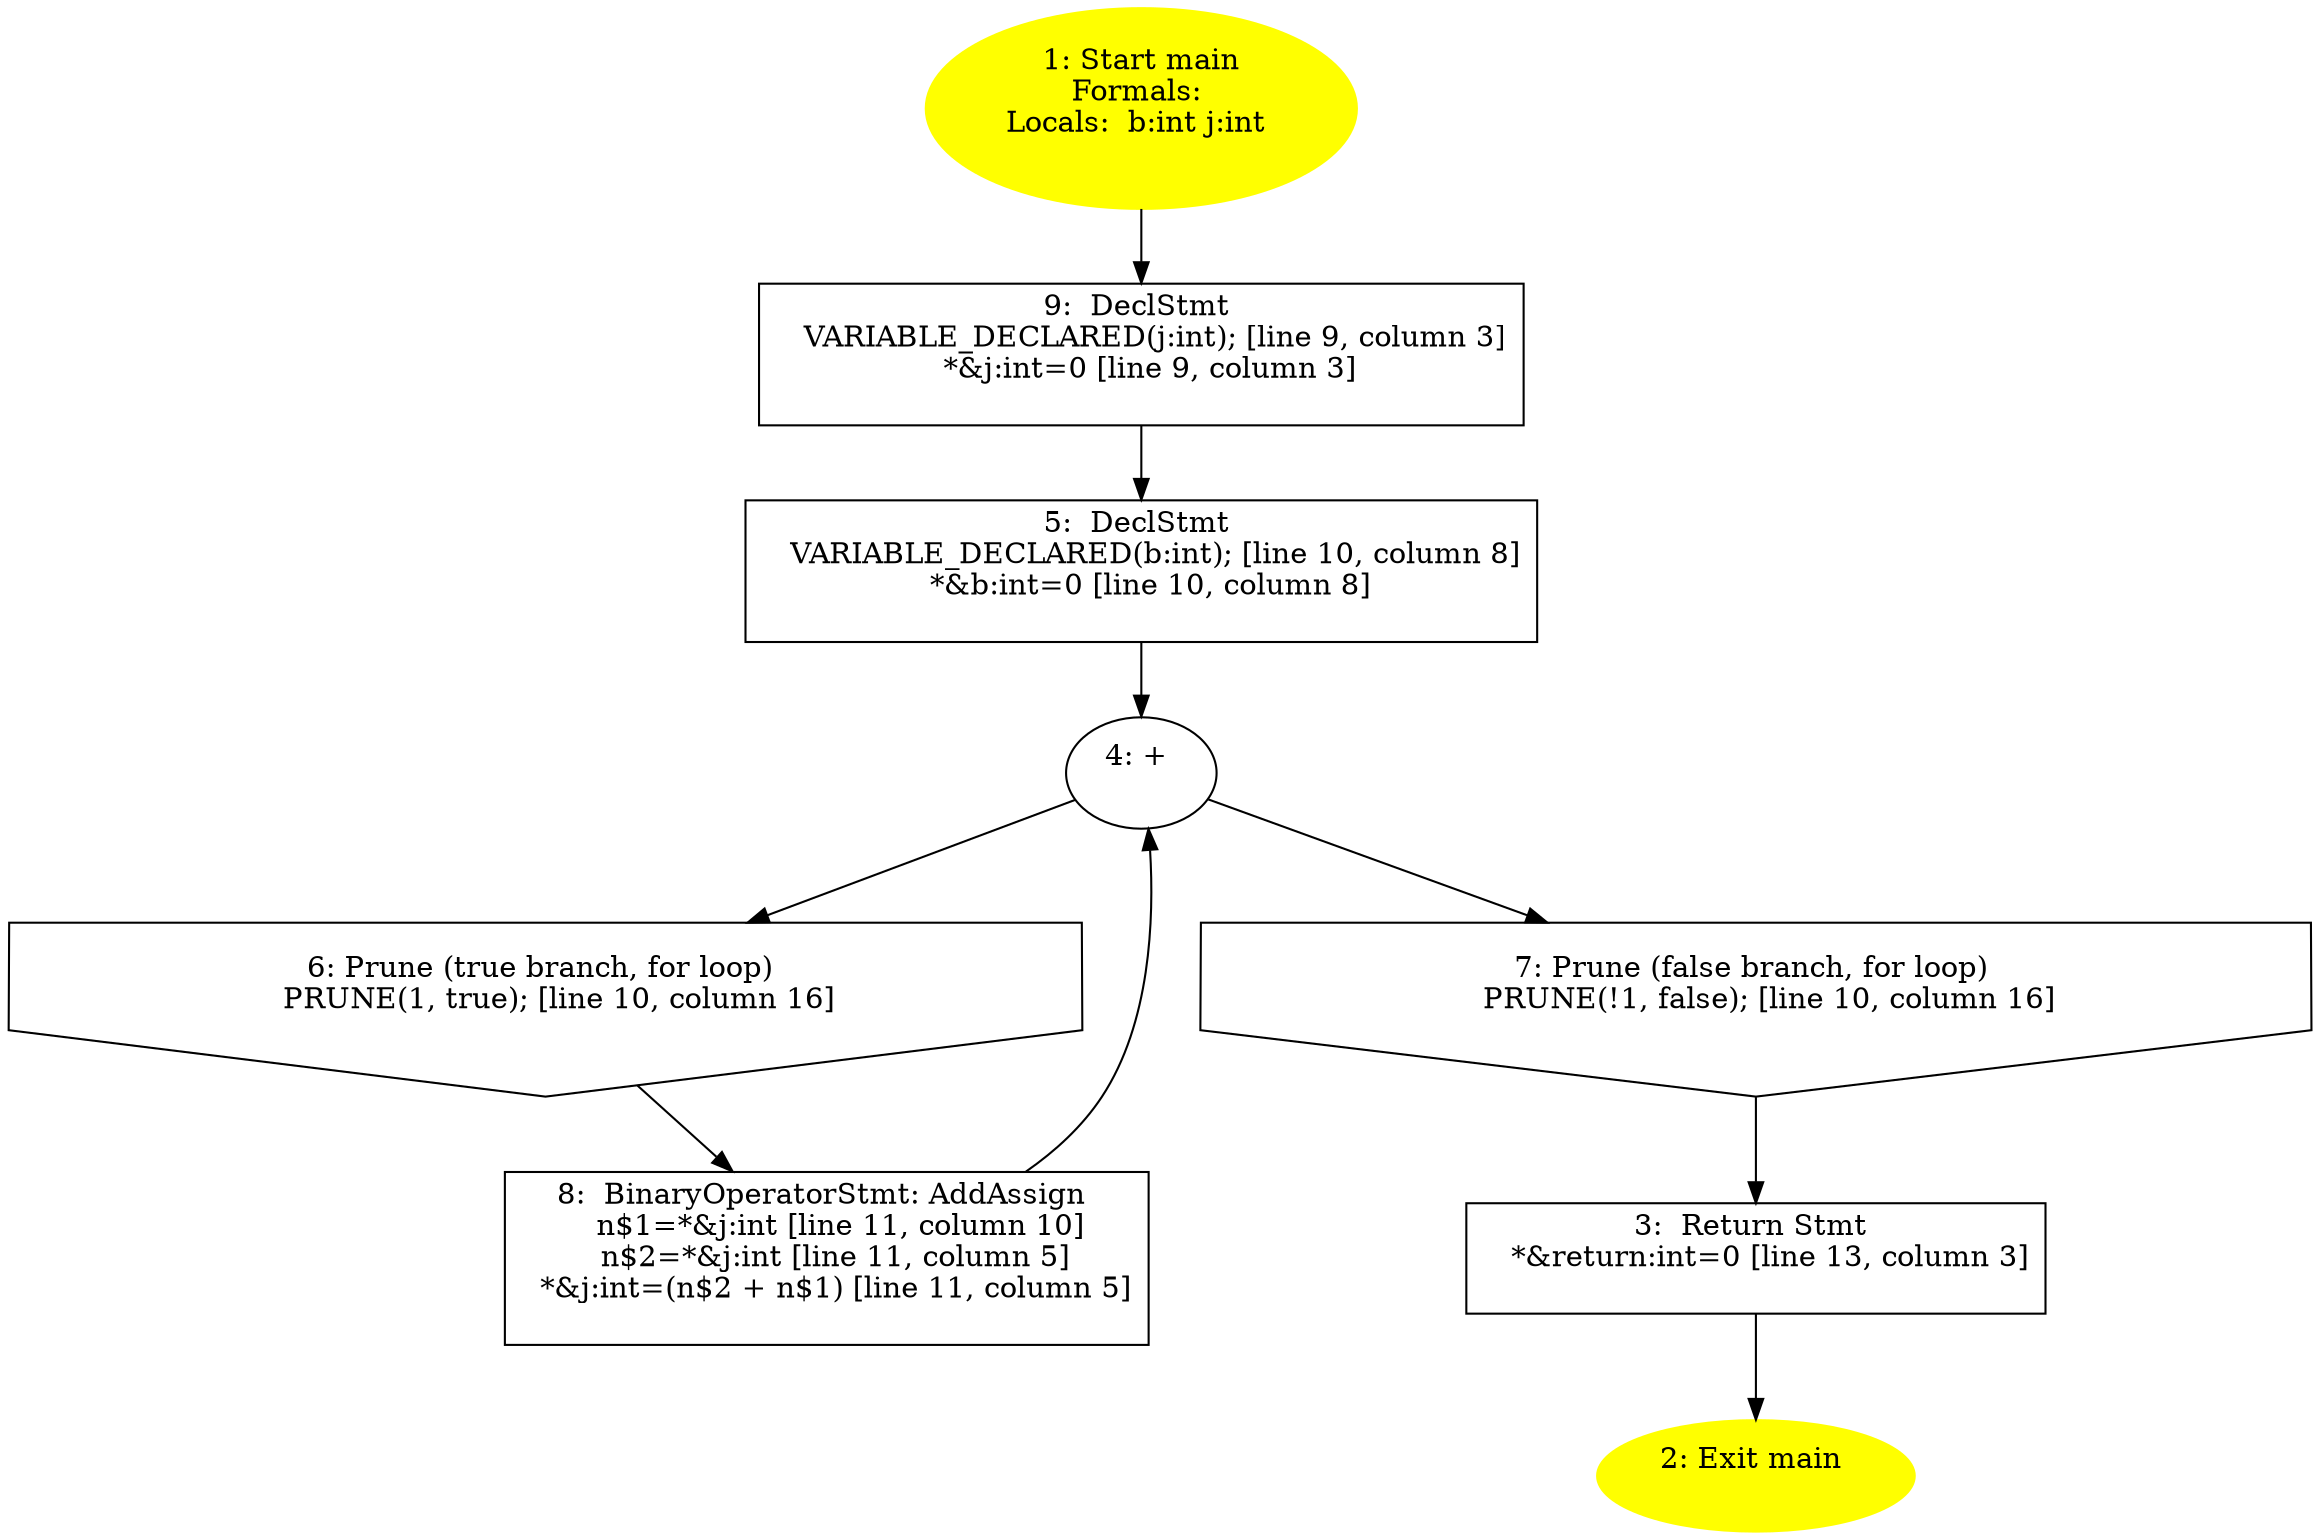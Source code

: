 /* @generated */
digraph cfg {
"main.fad58de7366495db4650cfefac2fcd61_1" [label="1: Start main\nFormals: \nLocals:  b:int j:int \n  " color=yellow style=filled]
	

	 "main.fad58de7366495db4650cfefac2fcd61_1" -> "main.fad58de7366495db4650cfefac2fcd61_9" ;
"main.fad58de7366495db4650cfefac2fcd61_2" [label="2: Exit main \n  " color=yellow style=filled]
	

"main.fad58de7366495db4650cfefac2fcd61_3" [label="3:  Return Stmt \n   *&return:int=0 [line 13, column 3]\n " shape="box"]
	

	 "main.fad58de7366495db4650cfefac2fcd61_3" -> "main.fad58de7366495db4650cfefac2fcd61_2" ;
"main.fad58de7366495db4650cfefac2fcd61_4" [label="4: + \n  " ]
	

	 "main.fad58de7366495db4650cfefac2fcd61_4" -> "main.fad58de7366495db4650cfefac2fcd61_6" ;
	 "main.fad58de7366495db4650cfefac2fcd61_4" -> "main.fad58de7366495db4650cfefac2fcd61_7" ;
"main.fad58de7366495db4650cfefac2fcd61_5" [label="5:  DeclStmt \n   VARIABLE_DECLARED(b:int); [line 10, column 8]\n  *&b:int=0 [line 10, column 8]\n " shape="box"]
	

	 "main.fad58de7366495db4650cfefac2fcd61_5" -> "main.fad58de7366495db4650cfefac2fcd61_4" ;
"main.fad58de7366495db4650cfefac2fcd61_6" [label="6: Prune (true branch, for loop) \n   PRUNE(1, true); [line 10, column 16]\n " shape="invhouse"]
	

	 "main.fad58de7366495db4650cfefac2fcd61_6" -> "main.fad58de7366495db4650cfefac2fcd61_8" ;
"main.fad58de7366495db4650cfefac2fcd61_7" [label="7: Prune (false branch, for loop) \n   PRUNE(!1, false); [line 10, column 16]\n " shape="invhouse"]
	

	 "main.fad58de7366495db4650cfefac2fcd61_7" -> "main.fad58de7366495db4650cfefac2fcd61_3" ;
"main.fad58de7366495db4650cfefac2fcd61_8" [label="8:  BinaryOperatorStmt: AddAssign \n   n$1=*&j:int [line 11, column 10]\n  n$2=*&j:int [line 11, column 5]\n  *&j:int=(n$2 + n$1) [line 11, column 5]\n " shape="box"]
	

	 "main.fad58de7366495db4650cfefac2fcd61_8" -> "main.fad58de7366495db4650cfefac2fcd61_4" ;
"main.fad58de7366495db4650cfefac2fcd61_9" [label="9:  DeclStmt \n   VARIABLE_DECLARED(j:int); [line 9, column 3]\n  *&j:int=0 [line 9, column 3]\n " shape="box"]
	

	 "main.fad58de7366495db4650cfefac2fcd61_9" -> "main.fad58de7366495db4650cfefac2fcd61_5" ;
}
